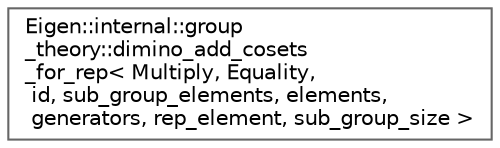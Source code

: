 digraph "类继承关系图"
{
 // LATEX_PDF_SIZE
  bgcolor="transparent";
  edge [fontname=Helvetica,fontsize=10,labelfontname=Helvetica,labelfontsize=10];
  node [fontname=Helvetica,fontsize=10,shape=box,height=0.2,width=0.4];
  rankdir="LR";
  Node0 [id="Node000000",label="Eigen::internal::group\l_theory::dimino_add_cosets\l_for_rep\< Multiply, Equality,\l id, sub_group_elements, elements,\l generators, rep_element, sub_group_size \>",height=0.2,width=0.4,color="grey40", fillcolor="white", style="filled",URL="$struct_eigen_1_1internal_1_1group__theory_1_1dimino__add__cosets__for__rep.html",tooltip=" "];
}
